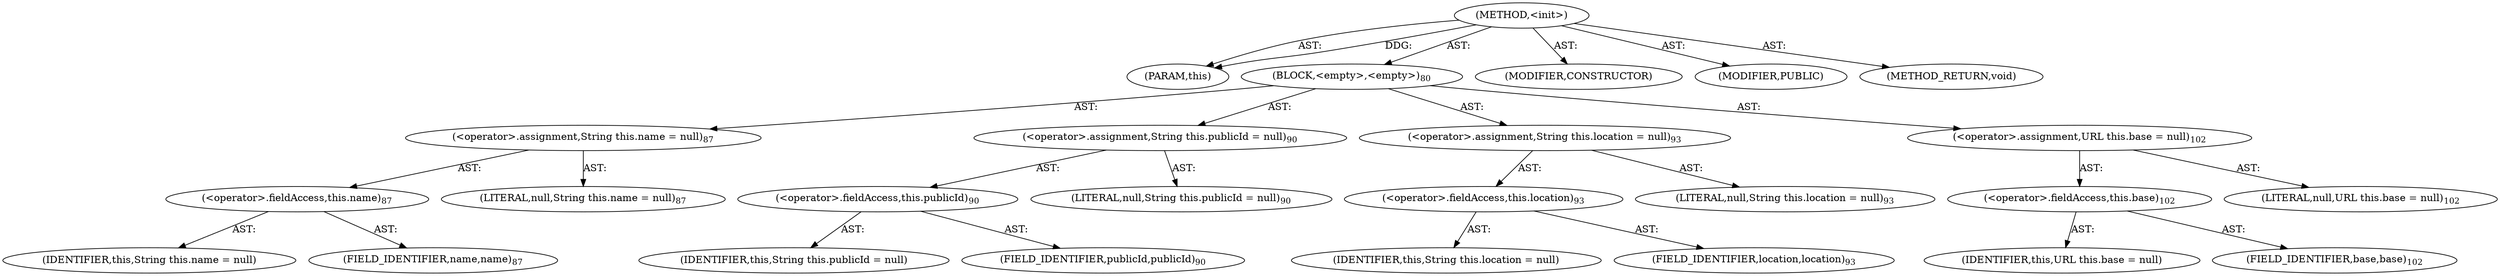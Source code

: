 digraph "&lt;init&gt;" {  
"111669149702" [label = <(METHOD,&lt;init&gt;)> ]
"115964117001" [label = <(PARAM,this)> ]
"25769803782" [label = <(BLOCK,&lt;empty&gt;,&lt;empty&gt;)<SUB>80</SUB>> ]
"30064771081" [label = <(&lt;operator&gt;.assignment,String this.name = null)<SUB>87</SUB>> ]
"30064771082" [label = <(&lt;operator&gt;.fieldAccess,this.name)<SUB>87</SUB>> ]
"68719476745" [label = <(IDENTIFIER,this,String this.name = null)> ]
"55834574854" [label = <(FIELD_IDENTIFIER,name,name)<SUB>87</SUB>> ]
"90194313216" [label = <(LITERAL,null,String this.name = null)<SUB>87</SUB>> ]
"30064771083" [label = <(&lt;operator&gt;.assignment,String this.publicId = null)<SUB>90</SUB>> ]
"30064771084" [label = <(&lt;operator&gt;.fieldAccess,this.publicId)<SUB>90</SUB>> ]
"68719476746" [label = <(IDENTIFIER,this,String this.publicId = null)> ]
"55834574855" [label = <(FIELD_IDENTIFIER,publicId,publicId)<SUB>90</SUB>> ]
"90194313217" [label = <(LITERAL,null,String this.publicId = null)<SUB>90</SUB>> ]
"30064771085" [label = <(&lt;operator&gt;.assignment,String this.location = null)<SUB>93</SUB>> ]
"30064771086" [label = <(&lt;operator&gt;.fieldAccess,this.location)<SUB>93</SUB>> ]
"68719476747" [label = <(IDENTIFIER,this,String this.location = null)> ]
"55834574856" [label = <(FIELD_IDENTIFIER,location,location)<SUB>93</SUB>> ]
"90194313218" [label = <(LITERAL,null,String this.location = null)<SUB>93</SUB>> ]
"30064771087" [label = <(&lt;operator&gt;.assignment,URL this.base = null)<SUB>102</SUB>> ]
"30064771088" [label = <(&lt;operator&gt;.fieldAccess,this.base)<SUB>102</SUB>> ]
"68719476748" [label = <(IDENTIFIER,this,URL this.base = null)> ]
"55834574857" [label = <(FIELD_IDENTIFIER,base,base)<SUB>102</SUB>> ]
"90194313219" [label = <(LITERAL,null,URL this.base = null)<SUB>102</SUB>> ]
"133143986192" [label = <(MODIFIER,CONSTRUCTOR)> ]
"133143986193" [label = <(MODIFIER,PUBLIC)> ]
"128849018886" [label = <(METHOD_RETURN,void)> ]
  "111669149702" -> "115964117001"  [ label = "AST: "] 
  "111669149702" -> "25769803782"  [ label = "AST: "] 
  "111669149702" -> "133143986192"  [ label = "AST: "] 
  "111669149702" -> "133143986193"  [ label = "AST: "] 
  "111669149702" -> "128849018886"  [ label = "AST: "] 
  "25769803782" -> "30064771081"  [ label = "AST: "] 
  "25769803782" -> "30064771083"  [ label = "AST: "] 
  "25769803782" -> "30064771085"  [ label = "AST: "] 
  "25769803782" -> "30064771087"  [ label = "AST: "] 
  "30064771081" -> "30064771082"  [ label = "AST: "] 
  "30064771081" -> "90194313216"  [ label = "AST: "] 
  "30064771082" -> "68719476745"  [ label = "AST: "] 
  "30064771082" -> "55834574854"  [ label = "AST: "] 
  "30064771083" -> "30064771084"  [ label = "AST: "] 
  "30064771083" -> "90194313217"  [ label = "AST: "] 
  "30064771084" -> "68719476746"  [ label = "AST: "] 
  "30064771084" -> "55834574855"  [ label = "AST: "] 
  "30064771085" -> "30064771086"  [ label = "AST: "] 
  "30064771085" -> "90194313218"  [ label = "AST: "] 
  "30064771086" -> "68719476747"  [ label = "AST: "] 
  "30064771086" -> "55834574856"  [ label = "AST: "] 
  "30064771087" -> "30064771088"  [ label = "AST: "] 
  "30064771087" -> "90194313219"  [ label = "AST: "] 
  "30064771088" -> "68719476748"  [ label = "AST: "] 
  "30064771088" -> "55834574857"  [ label = "AST: "] 
  "111669149702" -> "115964117001"  [ label = "DDG: "] 
}
